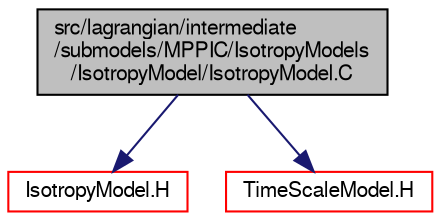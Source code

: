 digraph "src/lagrangian/intermediate/submodels/MPPIC/IsotropyModels/IsotropyModel/IsotropyModel.C"
{
  bgcolor="transparent";
  edge [fontname="FreeSans",fontsize="10",labelfontname="FreeSans",labelfontsize="10"];
  node [fontname="FreeSans",fontsize="10",shape=record];
  Node0 [label="src/lagrangian/intermediate\l/submodels/MPPIC/IsotropyModels\l/IsotropyModel/IsotropyModel.C",height=0.2,width=0.4,color="black", fillcolor="grey75", style="filled", fontcolor="black"];
  Node0 -> Node1 [color="midnightblue",fontsize="10",style="solid",fontname="FreeSans"];
  Node1 [label="IsotropyModel.H",height=0.2,width=0.4,color="red",URL="$a06083.html"];
  Node0 -> Node88 [color="midnightblue",fontsize="10",style="solid",fontname="FreeSans"];
  Node88 [label="TimeScaleModel.H",height=0.2,width=0.4,color="red",URL="$a06161.html"];
}

